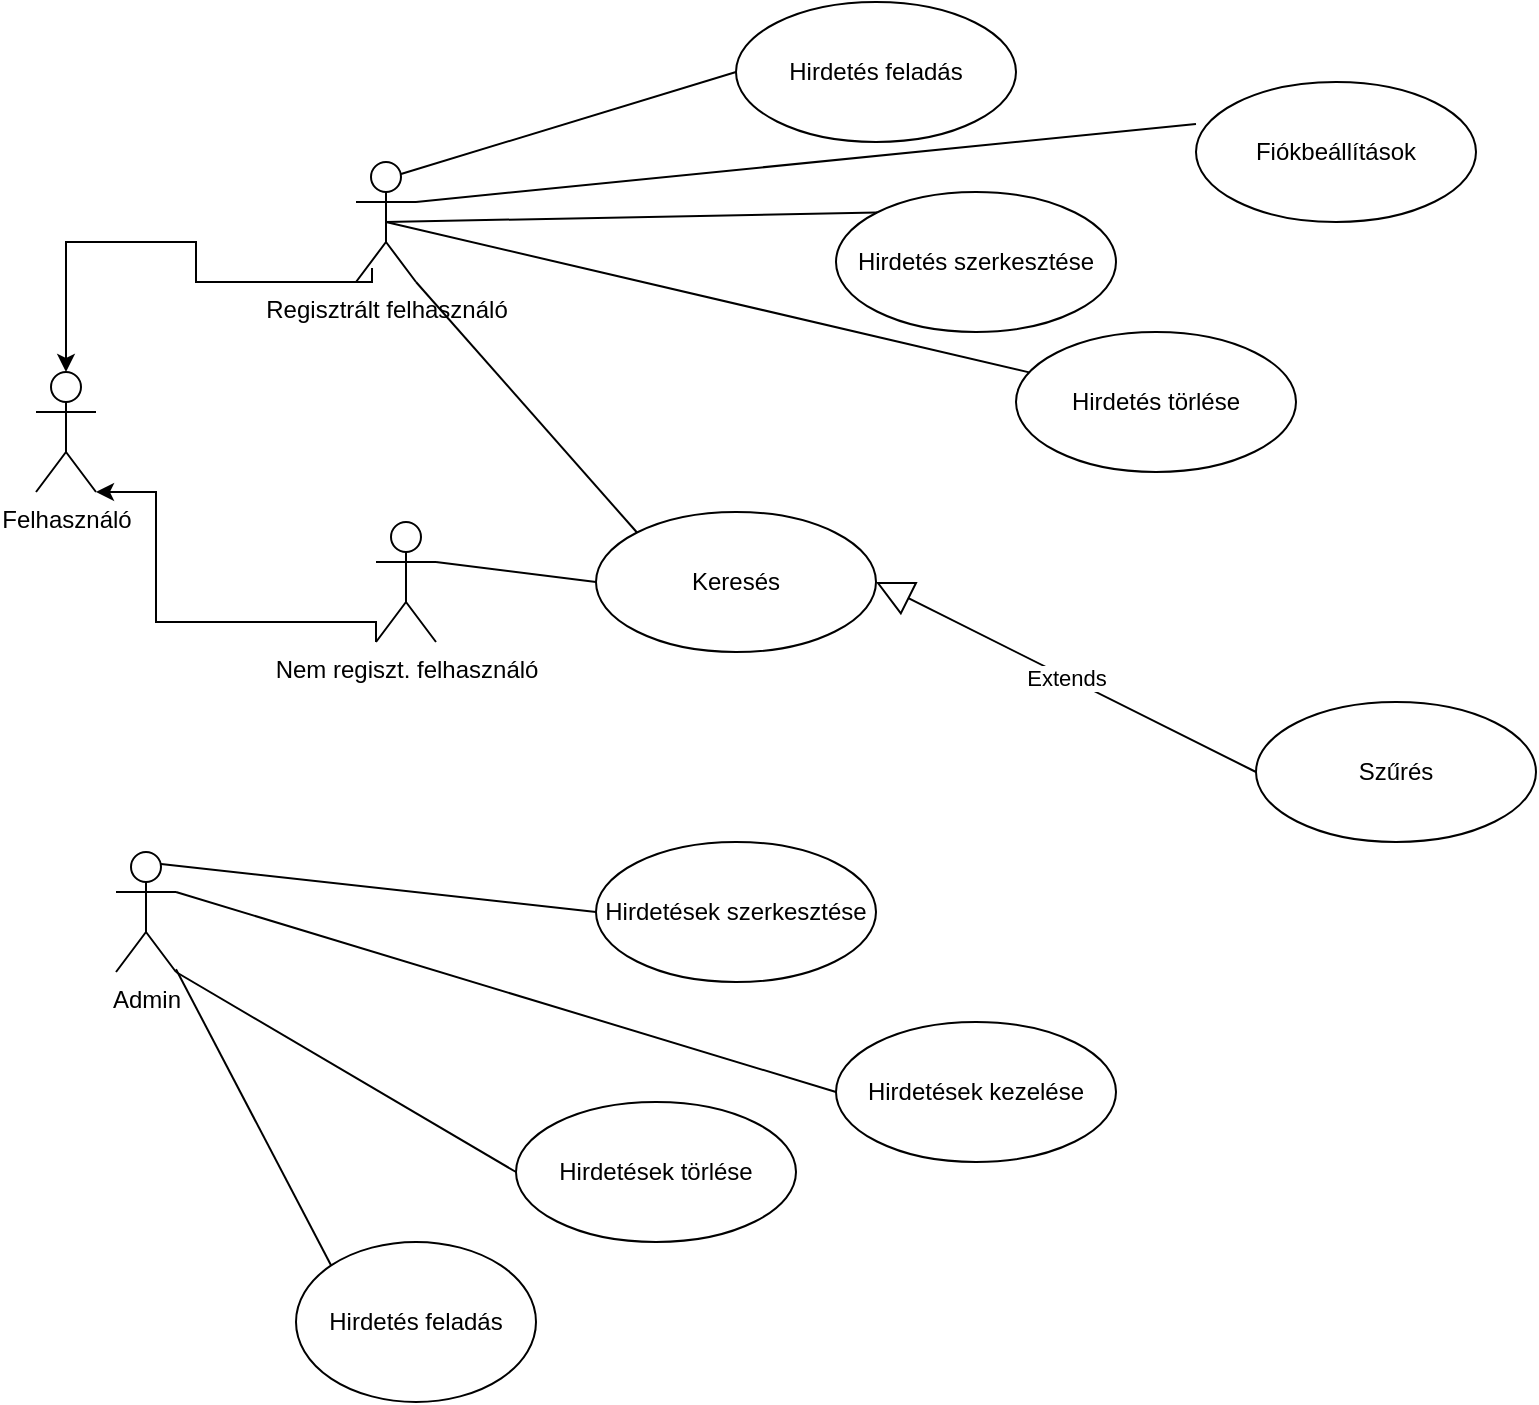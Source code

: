 <mxfile version="15.4.3" type="device"><diagram id="KIyOQM27TMnDoCMktMXc" name="Page-1"><mxGraphModel dx="2249" dy="794" grid="1" gridSize="10" guides="1" tooltips="1" connect="1" arrows="1" fold="1" page="1" pageScale="1" pageWidth="827" pageHeight="1169" math="0" shadow="0"><root><mxCell id="0"/><mxCell id="1" parent="0"/><mxCell id="0uxuAqtoTmyg8rKNA8NG-1" value="Admin&lt;br&gt;" style="shape=umlActor;verticalLabelPosition=bottom;verticalAlign=top;html=1;" parent="1" vertex="1"><mxGeometry x="50" y="425" width="30" height="60" as="geometry"/></mxCell><mxCell id="0uxuAqtoTmyg8rKNA8NG-18" style="edgeStyle=orthogonalEdgeStyle;rounded=0;orthogonalLoop=1;jettySize=auto;html=1;exitX=0.267;exitY=0.883;exitDx=0;exitDy=0;exitPerimeter=0;" parent="1" source="0uxuAqtoTmyg8rKNA8NG-2" target="0uxuAqtoTmyg8rKNA8NG-13" edge="1"><mxGeometry relative="1" as="geometry"><Array as="points"><mxPoint x="178" y="140"/><mxPoint x="90" y="140"/><mxPoint x="90" y="120"/><mxPoint x="25" y="120"/></Array><mxPoint x="150" y="160" as="sourcePoint"/></mxGeometry></mxCell><mxCell id="0uxuAqtoTmyg8rKNA8NG-2" value="Regisztrált felhasználó&lt;br&gt;" style="shape=umlActor;verticalLabelPosition=bottom;verticalAlign=top;html=1;" parent="1" vertex="1"><mxGeometry x="170" y="80" width="30" height="60" as="geometry"/></mxCell><mxCell id="0uxuAqtoTmyg8rKNA8NG-16" style="edgeStyle=orthogonalEdgeStyle;rounded=0;orthogonalLoop=1;jettySize=auto;html=1;exitX=0;exitY=1;exitDx=0;exitDy=0;exitPerimeter=0;entryX=1;entryY=1;entryDx=0;entryDy=0;entryPerimeter=0;" parent="1" source="0uxuAqtoTmyg8rKNA8NG-3" target="0uxuAqtoTmyg8rKNA8NG-13" edge="1"><mxGeometry relative="1" as="geometry"><Array as="points"><mxPoint x="180" y="310"/><mxPoint x="70" y="310"/></Array></mxGeometry></mxCell><mxCell id="0uxuAqtoTmyg8rKNA8NG-3" value="Nem regiszt. felhasználó" style="shape=umlActor;verticalLabelPosition=bottom;verticalAlign=top;html=1;" parent="1" vertex="1"><mxGeometry x="180" y="260" width="30" height="60" as="geometry"/></mxCell><mxCell id="0uxuAqtoTmyg8rKNA8NG-6" value="Hirdetések törlése" style="ellipse;whiteSpace=wrap;html=1;" parent="1" vertex="1"><mxGeometry x="250" y="550" width="140" height="70" as="geometry"/></mxCell><mxCell id="0uxuAqtoTmyg8rKNA8NG-7" value="Hirdetés feladás" style="ellipse;whiteSpace=wrap;html=1;" parent="1" vertex="1"><mxGeometry x="360" width="140" height="70" as="geometry"/></mxCell><mxCell id="0uxuAqtoTmyg8rKNA8NG-8" value="Keresés" style="ellipse;whiteSpace=wrap;html=1;" parent="1" vertex="1"><mxGeometry x="290" y="255" width="140" height="70" as="geometry"/></mxCell><mxCell id="0uxuAqtoTmyg8rKNA8NG-10" value="Fiókbeállítások" style="ellipse;whiteSpace=wrap;html=1;" parent="1" vertex="1"><mxGeometry x="590" y="40" width="140" height="70" as="geometry"/></mxCell><mxCell id="0uxuAqtoTmyg8rKNA8NG-11" value="Hirdetések kezelése" style="ellipse;whiteSpace=wrap;html=1;" parent="1" vertex="1"><mxGeometry x="410" y="510" width="140" height="70" as="geometry"/></mxCell><mxCell id="0uxuAqtoTmyg8rKNA8NG-12" value="Szűrés" style="ellipse;whiteSpace=wrap;html=1;" parent="1" vertex="1"><mxGeometry x="620" y="350" width="140" height="70" as="geometry"/></mxCell><mxCell id="0uxuAqtoTmyg8rKNA8NG-13" value="Felhasználó" style="shape=umlActor;verticalLabelPosition=bottom;verticalAlign=top;html=1;" parent="1" vertex="1"><mxGeometry x="10" y="185" width="30" height="60" as="geometry"/></mxCell><mxCell id="0uxuAqtoTmyg8rKNA8NG-19" value="" style="endArrow=none;html=1;entryX=0;entryY=0.5;entryDx=0;entryDy=0;exitX=0.75;exitY=0.1;exitDx=0;exitDy=0;exitPerimeter=0;" parent="1" source="0uxuAqtoTmyg8rKNA8NG-2" target="0uxuAqtoTmyg8rKNA8NG-7" edge="1"><mxGeometry width="50" height="50" relative="1" as="geometry"><mxPoint x="200" y="80" as="sourcePoint"/><mxPoint x="250" y="30" as="targetPoint"/></mxGeometry></mxCell><mxCell id="0uxuAqtoTmyg8rKNA8NG-20" value="" style="endArrow=none;html=1;entryX=0;entryY=0.3;entryDx=0;entryDy=0;entryPerimeter=0;exitX=1;exitY=0.333;exitDx=0;exitDy=0;exitPerimeter=0;" parent="1" source="0uxuAqtoTmyg8rKNA8NG-2" target="0uxuAqtoTmyg8rKNA8NG-10" edge="1"><mxGeometry width="50" height="50" relative="1" as="geometry"><mxPoint x="210" y="90" as="sourcePoint"/><mxPoint x="350" y="55" as="targetPoint"/></mxGeometry></mxCell><mxCell id="0uxuAqtoTmyg8rKNA8NG-24" value="Extends" style="endArrow=block;endSize=16;endFill=0;html=1;exitX=0;exitY=0.5;exitDx=0;exitDy=0;entryX=1;entryY=0.5;entryDx=0;entryDy=0;" parent="1" source="0uxuAqtoTmyg8rKNA8NG-12" target="0uxuAqtoTmyg8rKNA8NG-8" edge="1"><mxGeometry width="160" relative="1" as="geometry"><mxPoint x="400" y="400" as="sourcePoint"/><mxPoint x="560" y="400" as="targetPoint"/></mxGeometry></mxCell><mxCell id="0uxuAqtoTmyg8rKNA8NG-27" value="" style="endArrow=none;html=1;exitX=1;exitY=0.333;exitDx=0;exitDy=0;exitPerimeter=0;entryX=0;entryY=0.5;entryDx=0;entryDy=0;" parent="1" source="0uxuAqtoTmyg8rKNA8NG-3" target="0uxuAqtoTmyg8rKNA8NG-8" edge="1"><mxGeometry width="50" height="50" relative="1" as="geometry"><mxPoint x="390" y="400" as="sourcePoint"/><mxPoint x="440" y="350" as="targetPoint"/></mxGeometry></mxCell><mxCell id="0uxuAqtoTmyg8rKNA8NG-28" value="" style="endArrow=none;html=1;entryX=1;entryY=1;entryDx=0;entryDy=0;entryPerimeter=0;exitX=0;exitY=0;exitDx=0;exitDy=0;" parent="1" source="0uxuAqtoTmyg8rKNA8NG-8" target="0uxuAqtoTmyg8rKNA8NG-2" edge="1"><mxGeometry width="50" height="50" relative="1" as="geometry"><mxPoint x="390" y="400" as="sourcePoint"/><mxPoint x="440" y="350" as="targetPoint"/></mxGeometry></mxCell><mxCell id="0uxuAqtoTmyg8rKNA8NG-29" value="" style="endArrow=none;html=1;exitX=1;exitY=1;exitDx=0;exitDy=0;exitPerimeter=0;entryX=0;entryY=0.5;entryDx=0;entryDy=0;" parent="1" source="0uxuAqtoTmyg8rKNA8NG-1" target="0uxuAqtoTmyg8rKNA8NG-6" edge="1"><mxGeometry width="50" height="50" relative="1" as="geometry"><mxPoint x="390" y="400" as="sourcePoint"/><mxPoint x="440" y="350" as="targetPoint"/></mxGeometry></mxCell><mxCell id="0uxuAqtoTmyg8rKNA8NG-30" value="" style="endArrow=none;html=1;exitX=1;exitY=0.333;exitDx=0;exitDy=0;exitPerimeter=0;entryX=0;entryY=0.5;entryDx=0;entryDy=0;" parent="1" source="0uxuAqtoTmyg8rKNA8NG-1" target="0uxuAqtoTmyg8rKNA8NG-11" edge="1"><mxGeometry width="50" height="50" relative="1" as="geometry"><mxPoint x="390" y="400" as="sourcePoint"/><mxPoint x="440" y="350" as="targetPoint"/></mxGeometry></mxCell><mxCell id="0uxuAqtoTmyg8rKNA8NG-36" value="Hirdetések szerkesztése" style="ellipse;whiteSpace=wrap;html=1;" parent="1" vertex="1"><mxGeometry x="290" y="420" width="140" height="70" as="geometry"/></mxCell><mxCell id="0uxuAqtoTmyg8rKNA8NG-37" value="" style="endArrow=none;html=1;exitX=0.75;exitY=0.1;exitDx=0;exitDy=0;exitPerimeter=0;entryX=0;entryY=0.5;entryDx=0;entryDy=0;" parent="1" source="0uxuAqtoTmyg8rKNA8NG-1" target="0uxuAqtoTmyg8rKNA8NG-36" edge="1"><mxGeometry width="50" height="50" relative="1" as="geometry"><mxPoint x="390" y="370" as="sourcePoint"/><mxPoint x="440" y="320" as="targetPoint"/></mxGeometry></mxCell><mxCell id="JRa_sYZb5RBdlSe5cmxH-1" value="Hirdetés feladás" style="ellipse;whiteSpace=wrap;html=1;" parent="1" vertex="1"><mxGeometry x="140" y="620" width="120" height="80" as="geometry"/></mxCell><mxCell id="JRa_sYZb5RBdlSe5cmxH-4" value="Hirdetés szerkesztése" style="ellipse;whiteSpace=wrap;html=1;" parent="1" vertex="1"><mxGeometry x="410" y="95" width="140" height="70" as="geometry"/></mxCell><mxCell id="JRa_sYZb5RBdlSe5cmxH-5" value="" style="endArrow=none;html=1;entryX=0;entryY=0;entryDx=0;entryDy=0;exitX=0.5;exitY=0.5;exitDx=0;exitDy=0;exitPerimeter=0;" parent="1" source="0uxuAqtoTmyg8rKNA8NG-2" target="JRa_sYZb5RBdlSe5cmxH-4" edge="1"><mxGeometry width="50" height="50" relative="1" as="geometry"><mxPoint x="220" y="100" as="sourcePoint"/><mxPoint x="560" y="111" as="targetPoint"/></mxGeometry></mxCell><mxCell id="JRa_sYZb5RBdlSe5cmxH-6" value="Hirdetés törlése" style="ellipse;whiteSpace=wrap;html=1;" parent="1" vertex="1"><mxGeometry x="500" y="165" width="140" height="70" as="geometry"/></mxCell><mxCell id="JRa_sYZb5RBdlSe5cmxH-7" value="" style="endArrow=none;html=1;exitX=0.5;exitY=0.5;exitDx=0;exitDy=0;exitPerimeter=0;" parent="1" source="0uxuAqtoTmyg8rKNA8NG-2" target="JRa_sYZb5RBdlSe5cmxH-6" edge="1"><mxGeometry width="50" height="50" relative="1" as="geometry"><mxPoint x="205" y="110" as="sourcePoint"/><mxPoint x="460.503" y="110.251" as="targetPoint"/></mxGeometry></mxCell><mxCell id="JRa_sYZb5RBdlSe5cmxH-10" value="" style="endArrow=none;html=1;entryX=0;entryY=0;entryDx=0;entryDy=0;" parent="1" source="0uxuAqtoTmyg8rKNA8NG-1" target="JRa_sYZb5RBdlSe5cmxH-1" edge="1"><mxGeometry width="50" height="50" relative="1" as="geometry"><mxPoint x="90" y="495" as="sourcePoint"/><mxPoint x="260" y="595" as="targetPoint"/></mxGeometry></mxCell></root></mxGraphModel></diagram></mxfile>